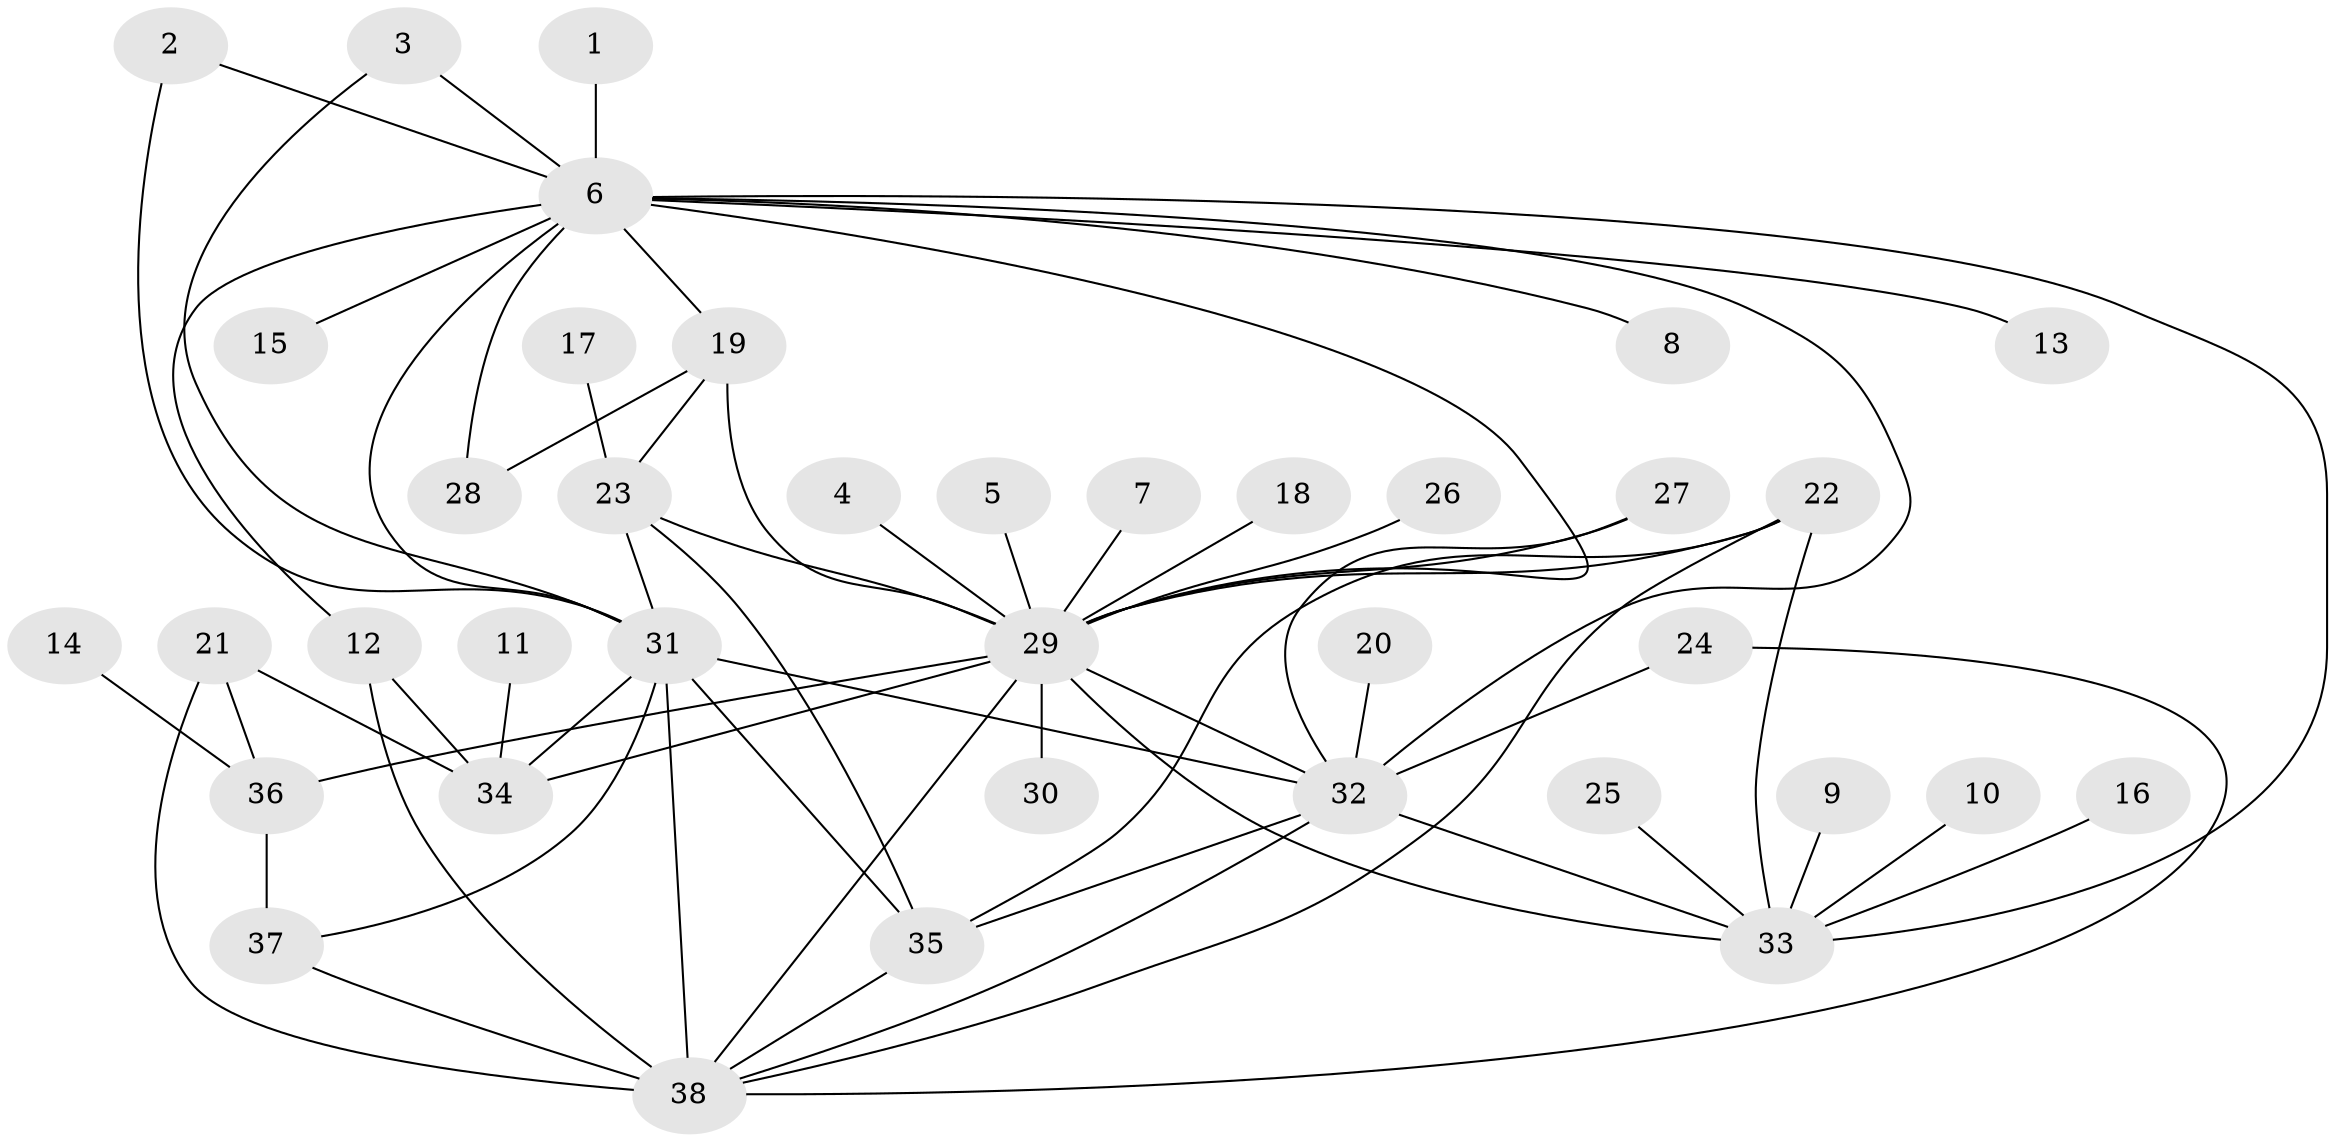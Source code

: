// original degree distribution, {24: 0.008064516129032258, 18: 0.008064516129032258, 2: 0.2661290322580645, 9: 0.008064516129032258, 1: 0.46774193548387094, 16: 0.008064516129032258, 4: 0.04838709677419355, 11: 0.008064516129032258, 8: 0.016129032258064516, 5: 0.04838709677419355, 13: 0.008064516129032258, 3: 0.0967741935483871, 7: 0.008064516129032258}
// Generated by graph-tools (version 1.1) at 2025/36/03/04/25 23:36:45]
// undirected, 38 vertices, 64 edges
graph export_dot {
  node [color=gray90,style=filled];
  1;
  2;
  3;
  4;
  5;
  6;
  7;
  8;
  9;
  10;
  11;
  12;
  13;
  14;
  15;
  16;
  17;
  18;
  19;
  20;
  21;
  22;
  23;
  24;
  25;
  26;
  27;
  28;
  29;
  30;
  31;
  32;
  33;
  34;
  35;
  36;
  37;
  38;
  1 -- 6 [weight=1.0];
  2 -- 6 [weight=1.0];
  2 -- 31 [weight=1.0];
  3 -- 6 [weight=1.0];
  3 -- 31 [weight=1.0];
  4 -- 29 [weight=1.0];
  5 -- 29 [weight=1.0];
  6 -- 8 [weight=1.0];
  6 -- 12 [weight=1.0];
  6 -- 13 [weight=1.0];
  6 -- 15 [weight=1.0];
  6 -- 19 [weight=2.0];
  6 -- 28 [weight=1.0];
  6 -- 29 [weight=1.0];
  6 -- 31 [weight=2.0];
  6 -- 32 [weight=1.0];
  6 -- 33 [weight=1.0];
  7 -- 29 [weight=1.0];
  9 -- 33 [weight=1.0];
  10 -- 33 [weight=1.0];
  11 -- 34 [weight=1.0];
  12 -- 34 [weight=1.0];
  12 -- 38 [weight=2.0];
  14 -- 36 [weight=1.0];
  16 -- 33 [weight=1.0];
  17 -- 23 [weight=1.0];
  18 -- 29 [weight=1.0];
  19 -- 23 [weight=1.0];
  19 -- 28 [weight=1.0];
  19 -- 29 [weight=3.0];
  20 -- 32 [weight=1.0];
  21 -- 34 [weight=1.0];
  21 -- 36 [weight=1.0];
  21 -- 38 [weight=2.0];
  22 -- 29 [weight=1.0];
  22 -- 33 [weight=1.0];
  22 -- 35 [weight=1.0];
  22 -- 38 [weight=2.0];
  23 -- 29 [weight=2.0];
  23 -- 31 [weight=1.0];
  23 -- 35 [weight=1.0];
  24 -- 32 [weight=1.0];
  24 -- 38 [weight=1.0];
  25 -- 33 [weight=1.0];
  26 -- 29 [weight=1.0];
  27 -- 29 [weight=1.0];
  27 -- 32 [weight=1.0];
  29 -- 30 [weight=1.0];
  29 -- 32 [weight=2.0];
  29 -- 33 [weight=1.0];
  29 -- 34 [weight=1.0];
  29 -- 36 [weight=1.0];
  29 -- 38 [weight=1.0];
  31 -- 32 [weight=1.0];
  31 -- 34 [weight=1.0];
  31 -- 35 [weight=1.0];
  31 -- 37 [weight=1.0];
  31 -- 38 [weight=3.0];
  32 -- 33 [weight=1.0];
  32 -- 35 [weight=1.0];
  32 -- 38 [weight=1.0];
  35 -- 38 [weight=1.0];
  36 -- 37 [weight=1.0];
  37 -- 38 [weight=1.0];
}
